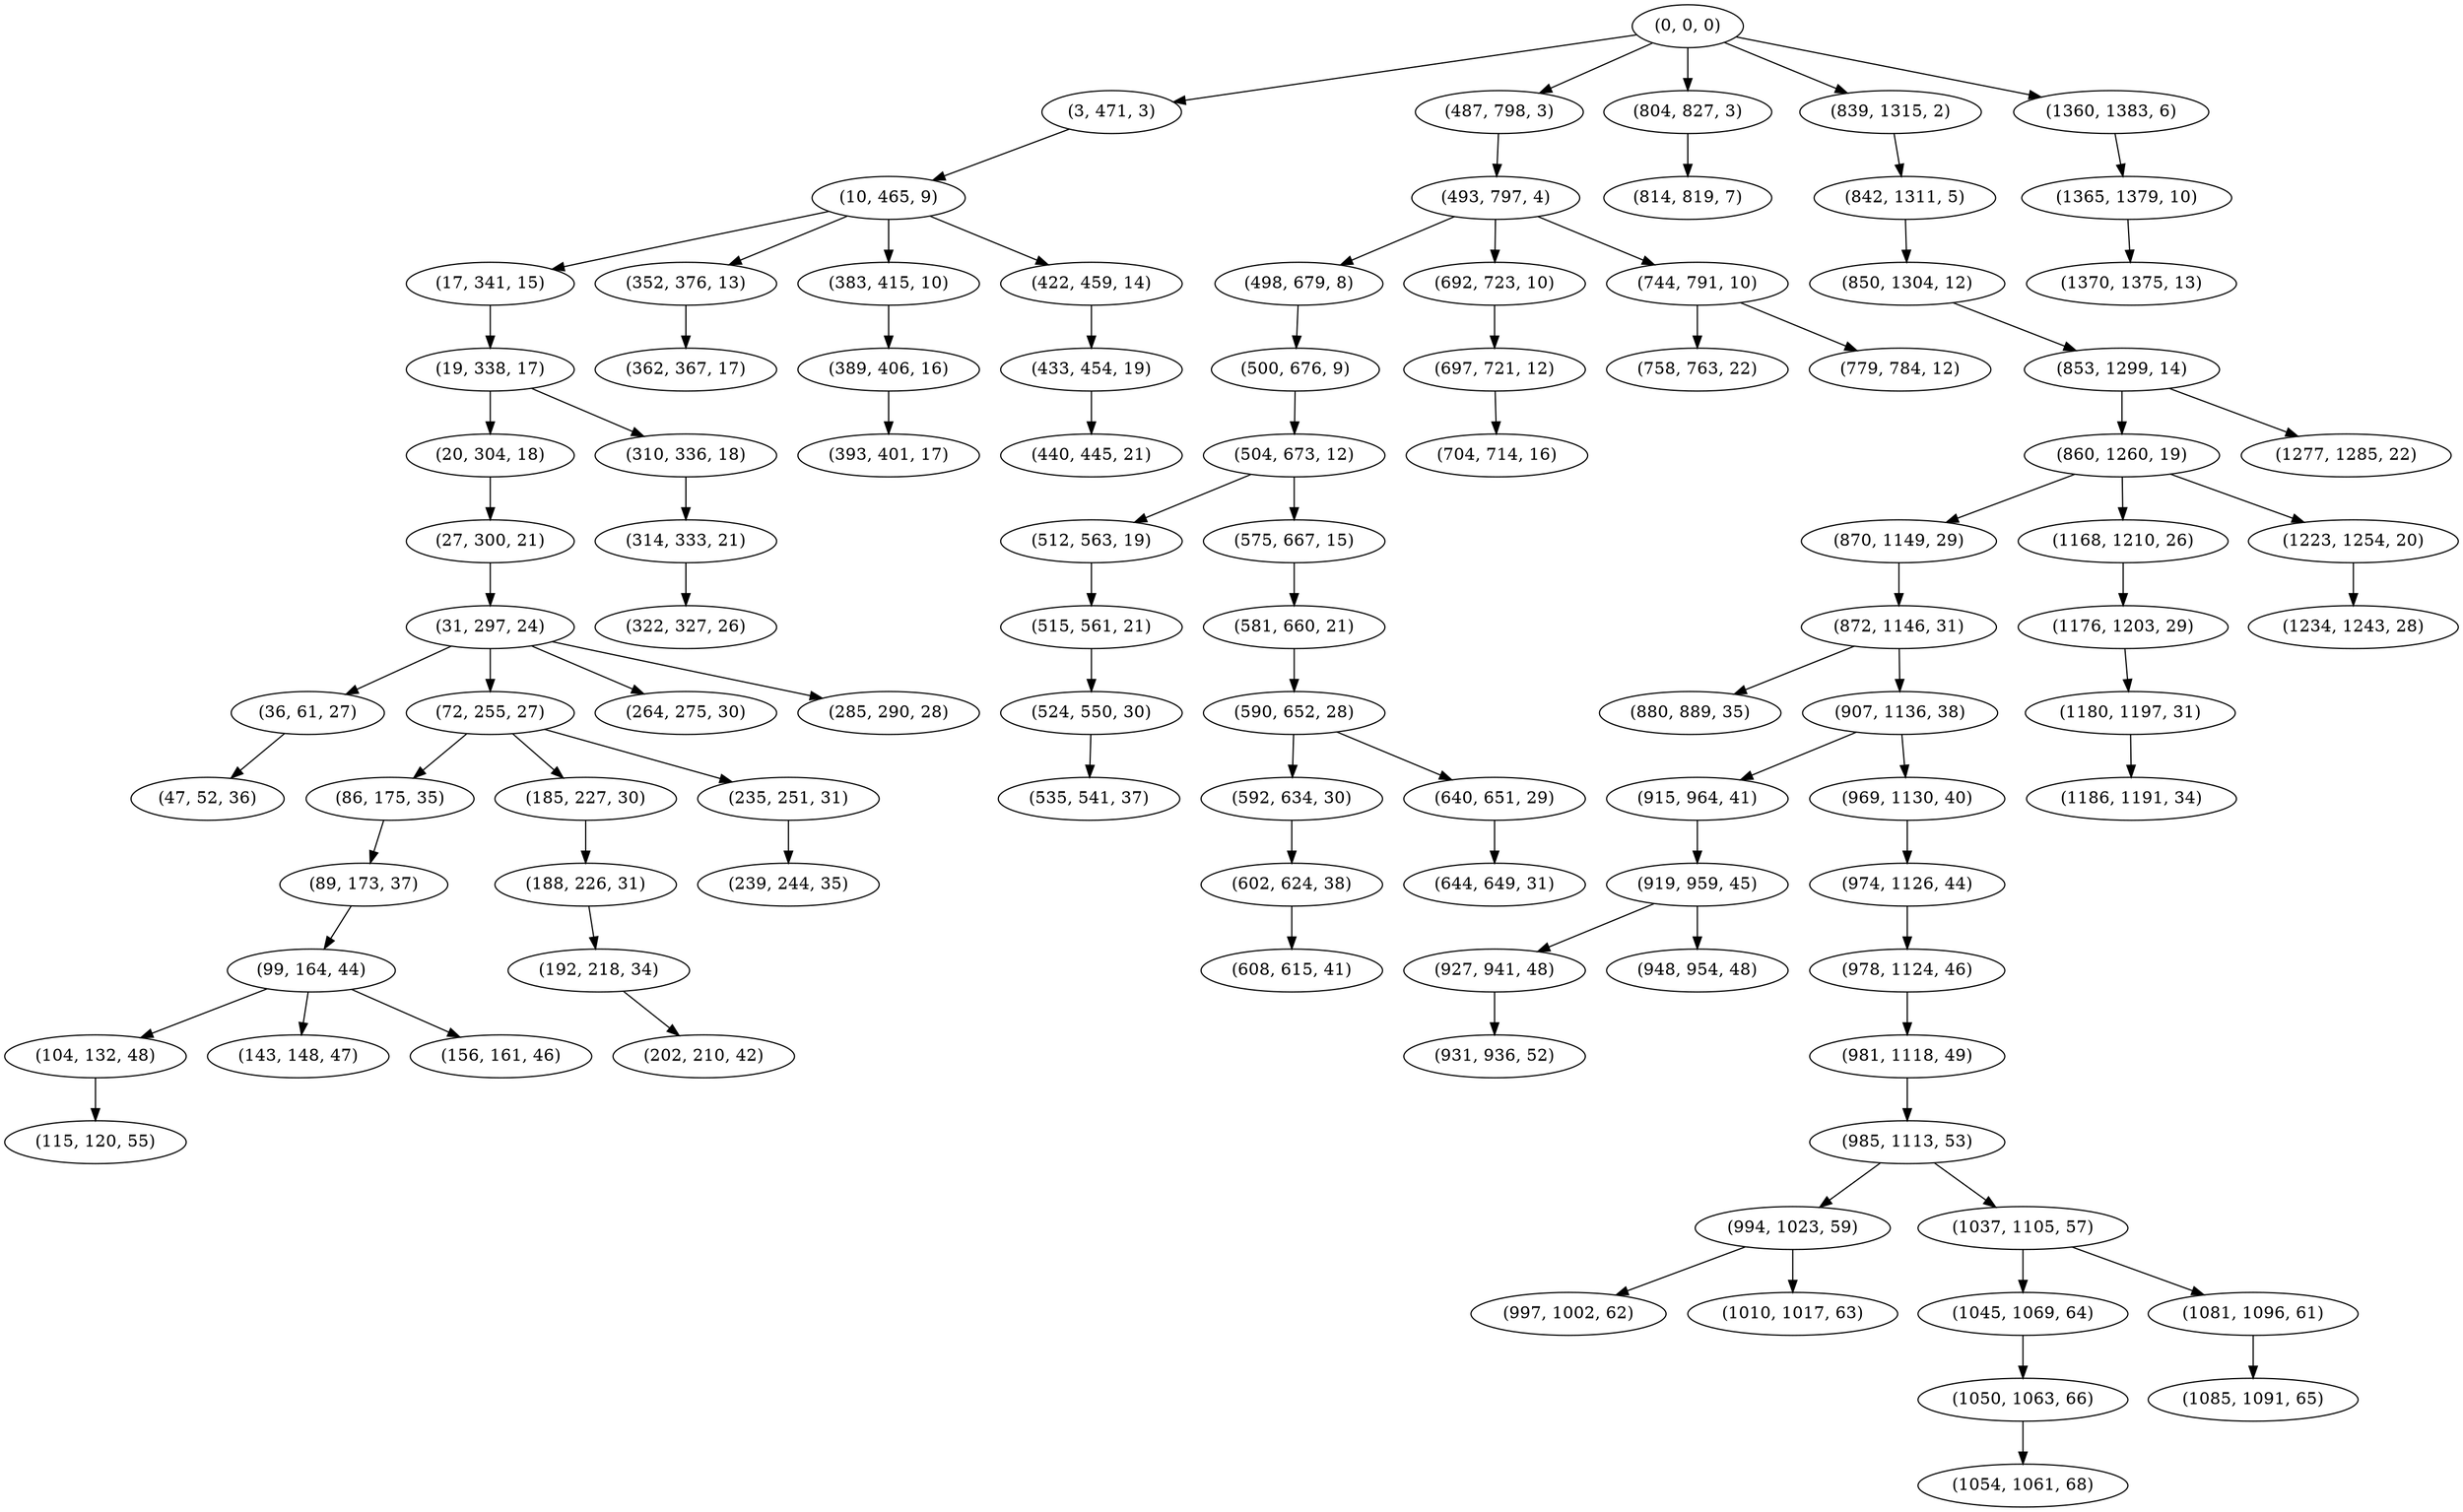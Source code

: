 digraph tree {
    "(0, 0, 0)";
    "(3, 471, 3)";
    "(10, 465, 9)";
    "(17, 341, 15)";
    "(19, 338, 17)";
    "(20, 304, 18)";
    "(27, 300, 21)";
    "(31, 297, 24)";
    "(36, 61, 27)";
    "(47, 52, 36)";
    "(72, 255, 27)";
    "(86, 175, 35)";
    "(89, 173, 37)";
    "(99, 164, 44)";
    "(104, 132, 48)";
    "(115, 120, 55)";
    "(143, 148, 47)";
    "(156, 161, 46)";
    "(185, 227, 30)";
    "(188, 226, 31)";
    "(192, 218, 34)";
    "(202, 210, 42)";
    "(235, 251, 31)";
    "(239, 244, 35)";
    "(264, 275, 30)";
    "(285, 290, 28)";
    "(310, 336, 18)";
    "(314, 333, 21)";
    "(322, 327, 26)";
    "(352, 376, 13)";
    "(362, 367, 17)";
    "(383, 415, 10)";
    "(389, 406, 16)";
    "(393, 401, 17)";
    "(422, 459, 14)";
    "(433, 454, 19)";
    "(440, 445, 21)";
    "(487, 798, 3)";
    "(493, 797, 4)";
    "(498, 679, 8)";
    "(500, 676, 9)";
    "(504, 673, 12)";
    "(512, 563, 19)";
    "(515, 561, 21)";
    "(524, 550, 30)";
    "(535, 541, 37)";
    "(575, 667, 15)";
    "(581, 660, 21)";
    "(590, 652, 28)";
    "(592, 634, 30)";
    "(602, 624, 38)";
    "(608, 615, 41)";
    "(640, 651, 29)";
    "(644, 649, 31)";
    "(692, 723, 10)";
    "(697, 721, 12)";
    "(704, 714, 16)";
    "(744, 791, 10)";
    "(758, 763, 22)";
    "(779, 784, 12)";
    "(804, 827, 3)";
    "(814, 819, 7)";
    "(839, 1315, 2)";
    "(842, 1311, 5)";
    "(850, 1304, 12)";
    "(853, 1299, 14)";
    "(860, 1260, 19)";
    "(870, 1149, 29)";
    "(872, 1146, 31)";
    "(880, 889, 35)";
    "(907, 1136, 38)";
    "(915, 964, 41)";
    "(919, 959, 45)";
    "(927, 941, 48)";
    "(931, 936, 52)";
    "(948, 954, 48)";
    "(969, 1130, 40)";
    "(974, 1126, 44)";
    "(978, 1124, 46)";
    "(981, 1118, 49)";
    "(985, 1113, 53)";
    "(994, 1023, 59)";
    "(997, 1002, 62)";
    "(1010, 1017, 63)";
    "(1037, 1105, 57)";
    "(1045, 1069, 64)";
    "(1050, 1063, 66)";
    "(1054, 1061, 68)";
    "(1081, 1096, 61)";
    "(1085, 1091, 65)";
    "(1168, 1210, 26)";
    "(1176, 1203, 29)";
    "(1180, 1197, 31)";
    "(1186, 1191, 34)";
    "(1223, 1254, 20)";
    "(1234, 1243, 28)";
    "(1277, 1285, 22)";
    "(1360, 1383, 6)";
    "(1365, 1379, 10)";
    "(1370, 1375, 13)";
    "(0, 0, 0)" -> "(3, 471, 3)";
    "(0, 0, 0)" -> "(487, 798, 3)";
    "(0, 0, 0)" -> "(804, 827, 3)";
    "(0, 0, 0)" -> "(839, 1315, 2)";
    "(0, 0, 0)" -> "(1360, 1383, 6)";
    "(3, 471, 3)" -> "(10, 465, 9)";
    "(10, 465, 9)" -> "(17, 341, 15)";
    "(10, 465, 9)" -> "(352, 376, 13)";
    "(10, 465, 9)" -> "(383, 415, 10)";
    "(10, 465, 9)" -> "(422, 459, 14)";
    "(17, 341, 15)" -> "(19, 338, 17)";
    "(19, 338, 17)" -> "(20, 304, 18)";
    "(19, 338, 17)" -> "(310, 336, 18)";
    "(20, 304, 18)" -> "(27, 300, 21)";
    "(27, 300, 21)" -> "(31, 297, 24)";
    "(31, 297, 24)" -> "(36, 61, 27)";
    "(31, 297, 24)" -> "(72, 255, 27)";
    "(31, 297, 24)" -> "(264, 275, 30)";
    "(31, 297, 24)" -> "(285, 290, 28)";
    "(36, 61, 27)" -> "(47, 52, 36)";
    "(72, 255, 27)" -> "(86, 175, 35)";
    "(72, 255, 27)" -> "(185, 227, 30)";
    "(72, 255, 27)" -> "(235, 251, 31)";
    "(86, 175, 35)" -> "(89, 173, 37)";
    "(89, 173, 37)" -> "(99, 164, 44)";
    "(99, 164, 44)" -> "(104, 132, 48)";
    "(99, 164, 44)" -> "(143, 148, 47)";
    "(99, 164, 44)" -> "(156, 161, 46)";
    "(104, 132, 48)" -> "(115, 120, 55)";
    "(185, 227, 30)" -> "(188, 226, 31)";
    "(188, 226, 31)" -> "(192, 218, 34)";
    "(192, 218, 34)" -> "(202, 210, 42)";
    "(235, 251, 31)" -> "(239, 244, 35)";
    "(310, 336, 18)" -> "(314, 333, 21)";
    "(314, 333, 21)" -> "(322, 327, 26)";
    "(352, 376, 13)" -> "(362, 367, 17)";
    "(383, 415, 10)" -> "(389, 406, 16)";
    "(389, 406, 16)" -> "(393, 401, 17)";
    "(422, 459, 14)" -> "(433, 454, 19)";
    "(433, 454, 19)" -> "(440, 445, 21)";
    "(487, 798, 3)" -> "(493, 797, 4)";
    "(493, 797, 4)" -> "(498, 679, 8)";
    "(493, 797, 4)" -> "(692, 723, 10)";
    "(493, 797, 4)" -> "(744, 791, 10)";
    "(498, 679, 8)" -> "(500, 676, 9)";
    "(500, 676, 9)" -> "(504, 673, 12)";
    "(504, 673, 12)" -> "(512, 563, 19)";
    "(504, 673, 12)" -> "(575, 667, 15)";
    "(512, 563, 19)" -> "(515, 561, 21)";
    "(515, 561, 21)" -> "(524, 550, 30)";
    "(524, 550, 30)" -> "(535, 541, 37)";
    "(575, 667, 15)" -> "(581, 660, 21)";
    "(581, 660, 21)" -> "(590, 652, 28)";
    "(590, 652, 28)" -> "(592, 634, 30)";
    "(590, 652, 28)" -> "(640, 651, 29)";
    "(592, 634, 30)" -> "(602, 624, 38)";
    "(602, 624, 38)" -> "(608, 615, 41)";
    "(640, 651, 29)" -> "(644, 649, 31)";
    "(692, 723, 10)" -> "(697, 721, 12)";
    "(697, 721, 12)" -> "(704, 714, 16)";
    "(744, 791, 10)" -> "(758, 763, 22)";
    "(744, 791, 10)" -> "(779, 784, 12)";
    "(804, 827, 3)" -> "(814, 819, 7)";
    "(839, 1315, 2)" -> "(842, 1311, 5)";
    "(842, 1311, 5)" -> "(850, 1304, 12)";
    "(850, 1304, 12)" -> "(853, 1299, 14)";
    "(853, 1299, 14)" -> "(860, 1260, 19)";
    "(853, 1299, 14)" -> "(1277, 1285, 22)";
    "(860, 1260, 19)" -> "(870, 1149, 29)";
    "(860, 1260, 19)" -> "(1168, 1210, 26)";
    "(860, 1260, 19)" -> "(1223, 1254, 20)";
    "(870, 1149, 29)" -> "(872, 1146, 31)";
    "(872, 1146, 31)" -> "(880, 889, 35)";
    "(872, 1146, 31)" -> "(907, 1136, 38)";
    "(907, 1136, 38)" -> "(915, 964, 41)";
    "(907, 1136, 38)" -> "(969, 1130, 40)";
    "(915, 964, 41)" -> "(919, 959, 45)";
    "(919, 959, 45)" -> "(927, 941, 48)";
    "(919, 959, 45)" -> "(948, 954, 48)";
    "(927, 941, 48)" -> "(931, 936, 52)";
    "(969, 1130, 40)" -> "(974, 1126, 44)";
    "(974, 1126, 44)" -> "(978, 1124, 46)";
    "(978, 1124, 46)" -> "(981, 1118, 49)";
    "(981, 1118, 49)" -> "(985, 1113, 53)";
    "(985, 1113, 53)" -> "(994, 1023, 59)";
    "(985, 1113, 53)" -> "(1037, 1105, 57)";
    "(994, 1023, 59)" -> "(997, 1002, 62)";
    "(994, 1023, 59)" -> "(1010, 1017, 63)";
    "(1037, 1105, 57)" -> "(1045, 1069, 64)";
    "(1037, 1105, 57)" -> "(1081, 1096, 61)";
    "(1045, 1069, 64)" -> "(1050, 1063, 66)";
    "(1050, 1063, 66)" -> "(1054, 1061, 68)";
    "(1081, 1096, 61)" -> "(1085, 1091, 65)";
    "(1168, 1210, 26)" -> "(1176, 1203, 29)";
    "(1176, 1203, 29)" -> "(1180, 1197, 31)";
    "(1180, 1197, 31)" -> "(1186, 1191, 34)";
    "(1223, 1254, 20)" -> "(1234, 1243, 28)";
    "(1360, 1383, 6)" -> "(1365, 1379, 10)";
    "(1365, 1379, 10)" -> "(1370, 1375, 13)";
}

